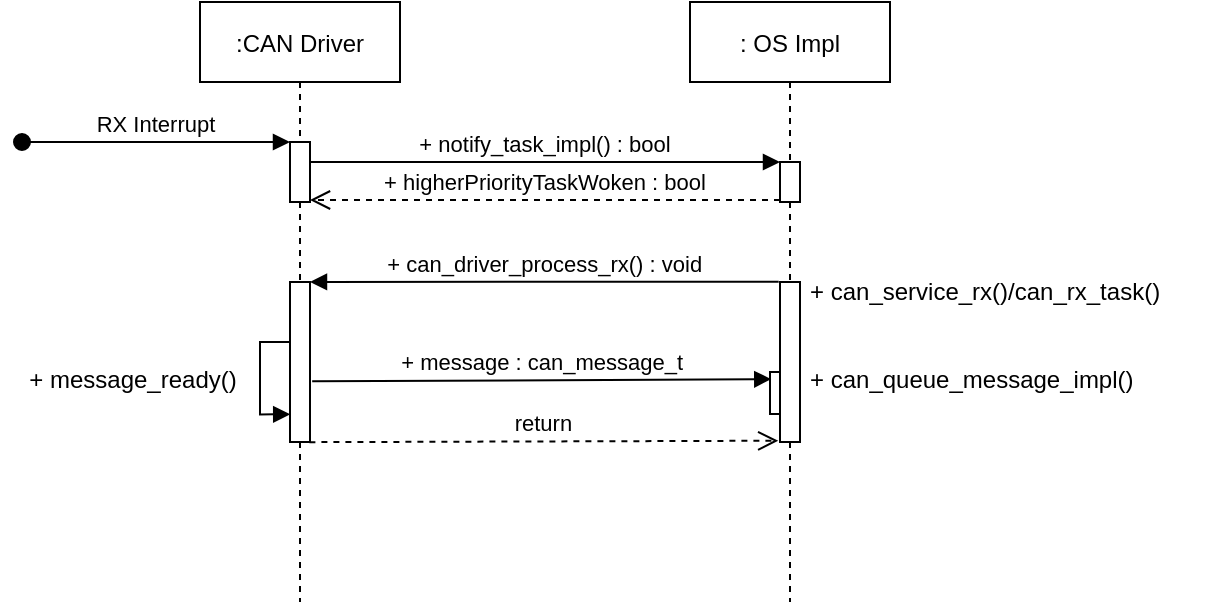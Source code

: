 <mxfile version="20.2.1" type="device"><diagram id="kgpKYQtTHZ0yAKxKKP6v" name="Page-1"><mxGraphModel dx="981" dy="491" grid="1" gridSize="10" guides="1" tooltips="1" connect="1" arrows="1" fold="1" page="1" pageScale="1" pageWidth="850" pageHeight="1100" math="0" shadow="0"><root><mxCell id="0"/><mxCell id="1" parent="0"/><mxCell id="3nuBFxr9cyL0pnOWT2aG-5" value=": OS Impl" style="shape=umlLifeline;perimeter=lifelinePerimeter;container=1;collapsible=0;recursiveResize=0;rounded=0;shadow=0;strokeWidth=1;" parent="1" vertex="1"><mxGeometry x="394" y="80" width="100" height="300" as="geometry"/></mxCell><mxCell id="3nuBFxr9cyL0pnOWT2aG-6" value="" style="points=[];perimeter=orthogonalPerimeter;rounded=0;shadow=0;strokeWidth=1;" parent="3nuBFxr9cyL0pnOWT2aG-5" vertex="1"><mxGeometry x="45" y="80" width="10" height="20" as="geometry"/></mxCell><mxCell id="VIlUYJ6MmfbSLhgsftCI-8" value="" style="points=[];perimeter=orthogonalPerimeter;rounded=0;shadow=0;strokeWidth=1;" parent="3nuBFxr9cyL0pnOWT2aG-5" vertex="1"><mxGeometry x="40" y="185" width="15" height="21" as="geometry"/></mxCell><mxCell id="VIlUYJ6MmfbSLhgsftCI-3" value="" style="points=[];perimeter=orthogonalPerimeter;rounded=0;shadow=0;strokeWidth=1;" parent="1" vertex="1"><mxGeometry x="439" y="220" width="10" height="80" as="geometry"/></mxCell><mxCell id="VIlUYJ6MmfbSLhgsftCI-12" value="+ can_queue_message_impl()" style="text;html=1;align=left;verticalAlign=middle;resizable=0;points=[];autosize=1;strokeColor=none;fillColor=none;" parent="1" vertex="1"><mxGeometry x="452" y="254" width="190" height="30" as="geometry"/></mxCell><mxCell id="VIlUYJ6MmfbSLhgsftCI-11" value="+ can_service_rx()/can_rx_task()" style="text;html=1;align=left;verticalAlign=middle;resizable=0;points=[];autosize=1;strokeColor=none;fillColor=none;" parent="1" vertex="1"><mxGeometry x="452" y="210" width="200" height="30" as="geometry"/></mxCell><mxCell id="3nuBFxr9cyL0pnOWT2aG-1" value=":CAN Driver" style="shape=umlLifeline;perimeter=lifelinePerimeter;container=1;collapsible=0;recursiveResize=0;rounded=0;shadow=0;strokeWidth=1;" parent="1" vertex="1"><mxGeometry x="149" y="80" width="100" height="300" as="geometry"/></mxCell><mxCell id="3nuBFxr9cyL0pnOWT2aG-2" value="" style="points=[];perimeter=orthogonalPerimeter;rounded=0;shadow=0;strokeWidth=1;" parent="3nuBFxr9cyL0pnOWT2aG-1" vertex="1"><mxGeometry x="45" y="70" width="10" height="30" as="geometry"/></mxCell><mxCell id="3nuBFxr9cyL0pnOWT2aG-3" value="RX Interrupt" style="verticalAlign=bottom;startArrow=oval;endArrow=block;startSize=8;shadow=0;strokeWidth=1;" parent="3nuBFxr9cyL0pnOWT2aG-1" target="3nuBFxr9cyL0pnOWT2aG-2" edge="1"><mxGeometry relative="1" as="geometry"><mxPoint x="-89" y="70" as="sourcePoint"/></mxGeometry></mxCell><mxCell id="3nuBFxr9cyL0pnOWT2aG-7" value="+ higherPriorityTaskWoken : bool" style="verticalAlign=bottom;endArrow=open;dashed=1;endSize=8;exitX=0;exitY=0.95;shadow=0;strokeWidth=1;" parent="1" source="3nuBFxr9cyL0pnOWT2aG-6" target="3nuBFxr9cyL0pnOWT2aG-2" edge="1"><mxGeometry relative="1" as="geometry"><mxPoint x="304" y="236" as="targetPoint"/></mxGeometry></mxCell><mxCell id="3nuBFxr9cyL0pnOWT2aG-8" value="+ notify_task_impl() : bool" style="verticalAlign=bottom;endArrow=block;entryX=0;entryY=0;shadow=0;strokeWidth=1;" parent="1" source="3nuBFxr9cyL0pnOWT2aG-2" target="3nuBFxr9cyL0pnOWT2aG-6" edge="1"><mxGeometry relative="1" as="geometry"><mxPoint x="304" y="160" as="sourcePoint"/></mxGeometry></mxCell><mxCell id="3nuBFxr9cyL0pnOWT2aG-10" value="return" style="verticalAlign=bottom;endArrow=open;dashed=1;endSize=8;exitX=0.97;exitY=1.001;shadow=0;strokeWidth=1;exitDx=0;exitDy=0;exitPerimeter=0;entryX=-0.088;entryY=0.992;entryDx=0;entryDy=0;entryPerimeter=0;" parent="1" source="VIlUYJ6MmfbSLhgsftCI-2" target="VIlUYJ6MmfbSLhgsftCI-3" edge="1"><mxGeometry relative="1" as="geometry"><mxPoint x="269" y="387" as="targetPoint"/></mxGeometry></mxCell><mxCell id="VIlUYJ6MmfbSLhgsftCI-2" value="" style="points=[];perimeter=orthogonalPerimeter;rounded=0;shadow=0;strokeWidth=1;" parent="1" vertex="1"><mxGeometry x="194" y="220" width="10" height="80" as="geometry"/></mxCell><mxCell id="VIlUYJ6MmfbSLhgsftCI-4" value="+ can_driver_process_rx() : void" style="verticalAlign=bottom;endArrow=block;entryX=1;entryY=0;shadow=0;strokeWidth=1;exitX=-0.065;exitY=-0.002;exitDx=0;exitDy=0;exitPerimeter=0;" parent="1" source="VIlUYJ6MmfbSLhgsftCI-3" target="VIlUYJ6MmfbSLhgsftCI-2" edge="1"><mxGeometry relative="1" as="geometry"><mxPoint x="269" y="219" as="sourcePoint"/></mxGeometry></mxCell><mxCell id="VIlUYJ6MmfbSLhgsftCI-7" style="edgeStyle=orthogonalEdgeStyle;rounded=0;orthogonalLoop=1;jettySize=auto;html=1;entryX=0.01;entryY=0.827;entryDx=0;entryDy=0;entryPerimeter=0;endArrow=block;endFill=1;" parent="1" source="VIlUYJ6MmfbSLhgsftCI-2" target="VIlUYJ6MmfbSLhgsftCI-2" edge="1"><mxGeometry relative="1" as="geometry"><Array as="points"><mxPoint x="179" y="250"/></Array></mxGeometry></mxCell><mxCell id="VIlUYJ6MmfbSLhgsftCI-10" value="+ message_ready()" style="text;html=1;align=center;verticalAlign=middle;resizable=0;points=[];autosize=1;strokeColor=none;fillColor=none;" parent="1" vertex="1"><mxGeometry x="50" y="254" width="130" height="30" as="geometry"/></mxCell><mxCell id="VIlUYJ6MmfbSLhgsftCI-13" value="+ message : can_message_t" style="verticalAlign=bottom;endArrow=block;shadow=0;strokeWidth=1;exitX=1.109;exitY=0.621;exitDx=0;exitDy=0;exitPerimeter=0;entryX=0.042;entryY=0.171;entryDx=0;entryDy=0;entryPerimeter=0;" parent="1" source="VIlUYJ6MmfbSLhgsftCI-2" target="VIlUYJ6MmfbSLhgsftCI-8" edge="1"><mxGeometry relative="1" as="geometry"><mxPoint x="205.09" y="263.28" as="sourcePoint"/><mxPoint x="430" y="263" as="targetPoint"/></mxGeometry></mxCell></root></mxGraphModel></diagram></mxfile>